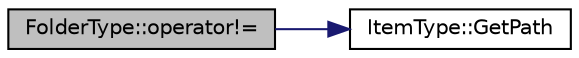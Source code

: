digraph "FolderType::operator!="
{
 // LATEX_PDF_SIZE
  edge [fontname="Helvetica",fontsize="10",labelfontname="Helvetica",labelfontsize="10"];
  node [fontname="Helvetica",fontsize="10",shape=record];
  rankdir="LR";
  Node108 [label="FolderType::operator!=",height=0.2,width=0.4,color="black", fillcolor="grey75", style="filled", fontcolor="black",tooltip="Comparing Folder path is different. (for object real different )"];
  Node108 -> Node109 [color="midnightblue",fontsize="10",style="solid",fontname="Helvetica"];
  Node109 [label="ItemType::GetPath",height=0.2,width=0.4,color="black", fillcolor="white", style="filled",URL="$class_item_type.html#a12779ddd429e3fac928c8ade27b12107",tooltip="Get Item path."];
}
